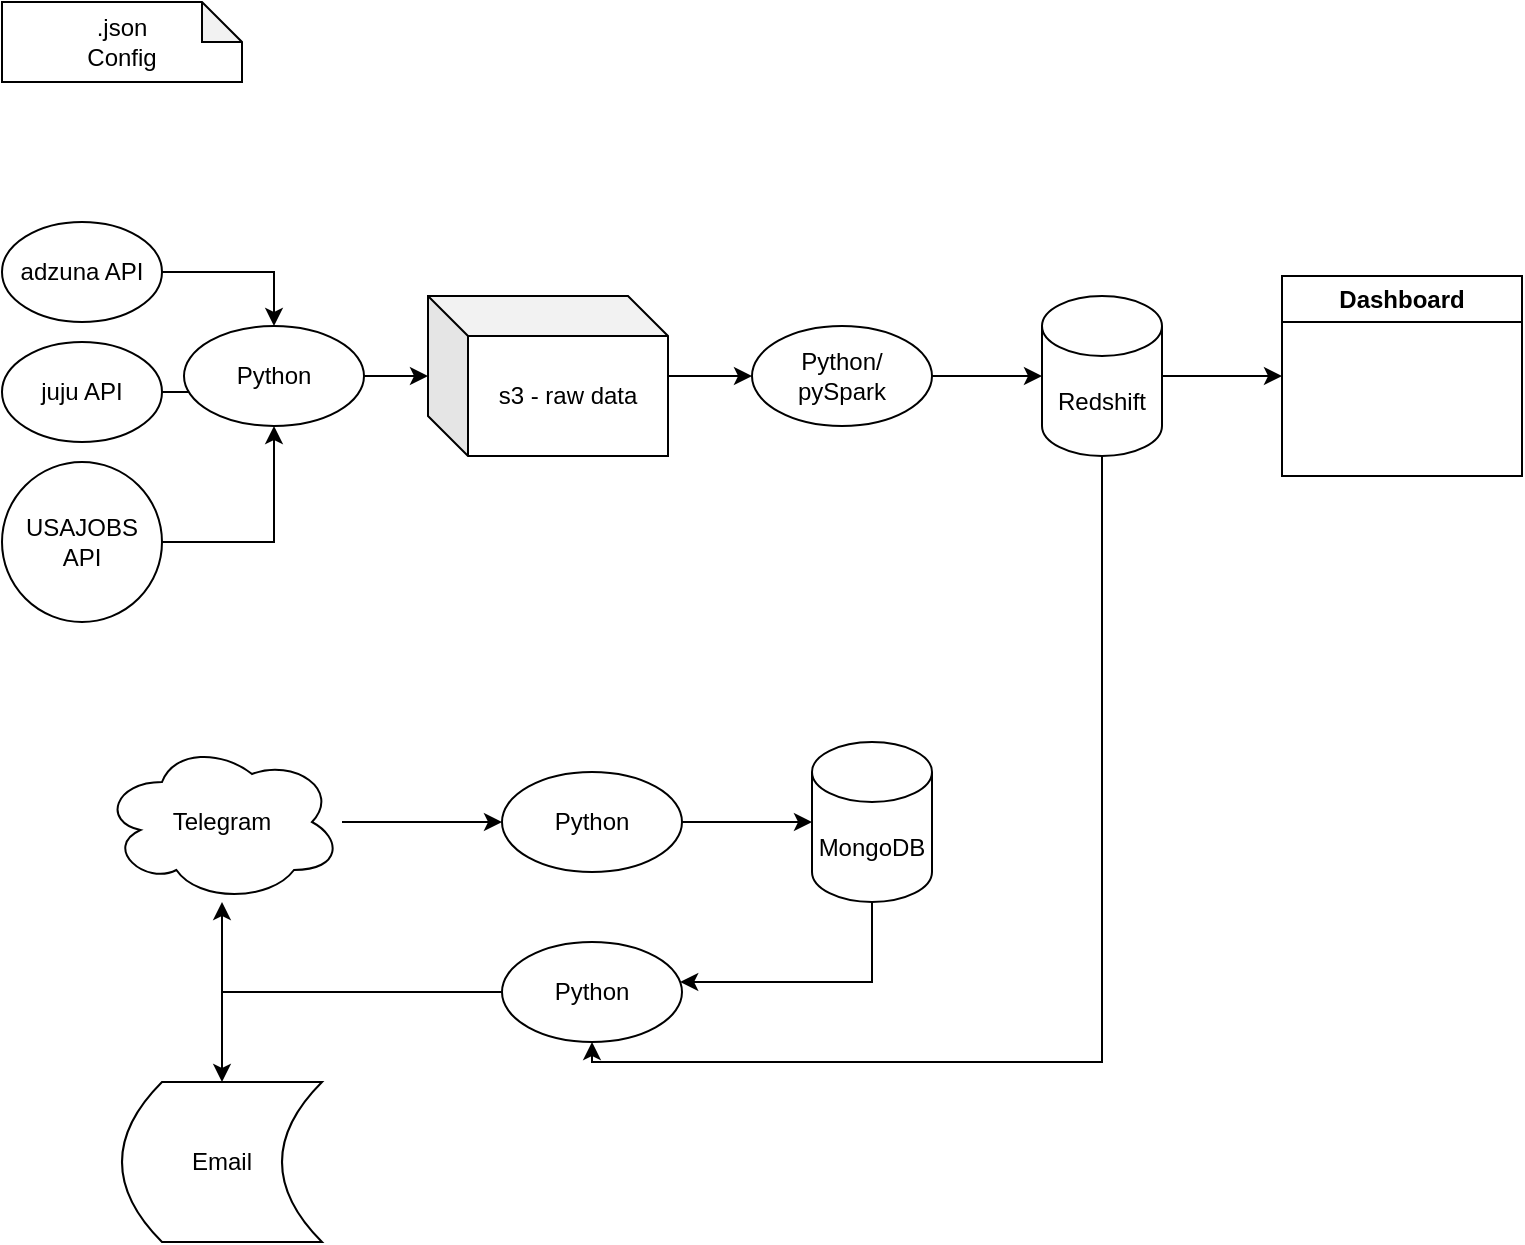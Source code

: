 <mxfile version="28.0.7">
  <diagram name="Page-1" id="qItH3wJwmk5mczzd3ZjL">
    <mxGraphModel dx="1426" dy="761" grid="1" gridSize="10" guides="1" tooltips="1" connect="1" arrows="1" fold="1" page="1" pageScale="1" pageWidth="850" pageHeight="1100" math="0" shadow="0">
      <root>
        <mxCell id="0" />
        <mxCell id="1" parent="0" />
        <mxCell id="lSw5uee_YllzGAp6HlX9-29" style="edgeStyle=orthogonalEdgeStyle;rounded=0;orthogonalLoop=1;jettySize=auto;html=1;" parent="1" source="lSw5uee_YllzGAp6HlX9-18" target="lSw5uee_YllzGAp6HlX9-28" edge="1">
          <mxGeometry relative="1" as="geometry" />
        </mxCell>
        <mxCell id="lSw5uee_YllzGAp6HlX9-18" value="adzuna API" style="ellipse;whiteSpace=wrap;html=1;" parent="1" vertex="1">
          <mxGeometry x="30" y="160" width="80" height="50" as="geometry" />
        </mxCell>
        <mxCell id="lSw5uee_YllzGAp6HlX9-30" style="edgeStyle=orthogonalEdgeStyle;rounded=0;orthogonalLoop=1;jettySize=auto;html=1;" parent="1" source="lSw5uee_YllzGAp6HlX9-20" target="lSw5uee_YllzGAp6HlX9-28" edge="1">
          <mxGeometry relative="1" as="geometry" />
        </mxCell>
        <mxCell id="lSw5uee_YllzGAp6HlX9-20" value="juju API" style="ellipse;whiteSpace=wrap;html=1;" parent="1" vertex="1">
          <mxGeometry x="30" y="220" width="80" height="50" as="geometry" />
        </mxCell>
        <mxCell id="lSw5uee_YllzGAp6HlX9-31" style="edgeStyle=orthogonalEdgeStyle;rounded=0;orthogonalLoop=1;jettySize=auto;html=1;" parent="1" source="lSw5uee_YllzGAp6HlX9-21" target="lSw5uee_YllzGAp6HlX9-28" edge="1">
          <mxGeometry relative="1" as="geometry" />
        </mxCell>
        <mxCell id="lSw5uee_YllzGAp6HlX9-21" value="USAJOBS API" style="ellipse;whiteSpace=wrap;html=1;aspect=fixed;" parent="1" vertex="1">
          <mxGeometry x="30" y="280" width="80" height="80" as="geometry" />
        </mxCell>
        <mxCell id="lSw5uee_YllzGAp6HlX9-34" style="edgeStyle=orthogonalEdgeStyle;rounded=0;orthogonalLoop=1;jettySize=auto;html=1;entryX=0;entryY=0.5;entryDx=0;entryDy=0;" parent="1" source="lSw5uee_YllzGAp6HlX9-25" target="lSw5uee_YllzGAp6HlX9-27" edge="1">
          <mxGeometry relative="1" as="geometry" />
        </mxCell>
        <mxCell id="lSw5uee_YllzGAp6HlX9-25" value="s3 - raw data" style="shape=cube;whiteSpace=wrap;html=1;boundedLbl=1;backgroundOutline=1;darkOpacity=0.05;darkOpacity2=0.1;" parent="1" vertex="1">
          <mxGeometry x="243" y="197" width="120" height="80" as="geometry" />
        </mxCell>
        <mxCell id="lSw5uee_YllzGAp6HlX9-26" value=".json&lt;div&gt;Config&lt;/div&gt;" style="shape=note;whiteSpace=wrap;html=1;backgroundOutline=1;darkOpacity=0.05;size=20;" parent="1" vertex="1">
          <mxGeometry x="30" y="50" width="120" height="40" as="geometry" />
        </mxCell>
        <mxCell id="lSw5uee_YllzGAp6HlX9-36" style="edgeStyle=orthogonalEdgeStyle;rounded=0;orthogonalLoop=1;jettySize=auto;html=1;" parent="1" source="lSw5uee_YllzGAp6HlX9-27" target="lSw5uee_YllzGAp6HlX9-35" edge="1">
          <mxGeometry relative="1" as="geometry" />
        </mxCell>
        <mxCell id="lSw5uee_YllzGAp6HlX9-27" value="Python/&lt;div&gt;pySpark&lt;/div&gt;" style="ellipse;whiteSpace=wrap;html=1;" parent="1" vertex="1">
          <mxGeometry x="405" y="212" width="90" height="50" as="geometry" />
        </mxCell>
        <mxCell id="lSw5uee_YllzGAp6HlX9-33" style="edgeStyle=orthogonalEdgeStyle;rounded=0;orthogonalLoop=1;jettySize=auto;html=1;" parent="1" source="lSw5uee_YllzGAp6HlX9-28" target="lSw5uee_YllzGAp6HlX9-25" edge="1">
          <mxGeometry relative="1" as="geometry" />
        </mxCell>
        <mxCell id="lSw5uee_YllzGAp6HlX9-28" value="Python" style="ellipse;whiteSpace=wrap;html=1;" parent="1" vertex="1">
          <mxGeometry x="121" y="212" width="90" height="50" as="geometry" />
        </mxCell>
        <mxCell id="lSw5uee_YllzGAp6HlX9-39" style="edgeStyle=orthogonalEdgeStyle;rounded=0;orthogonalLoop=1;jettySize=auto;html=1;entryX=0;entryY=0.5;entryDx=0;entryDy=0;" parent="1" source="lSw5uee_YllzGAp6HlX9-35" target="lSw5uee_YllzGAp6HlX9-38" edge="1">
          <mxGeometry relative="1" as="geometry" />
        </mxCell>
        <mxCell id="yJXD0WaHyucNbzyFDgN4-2" style="edgeStyle=orthogonalEdgeStyle;rounded=0;orthogonalLoop=1;jettySize=auto;html=1;" edge="1" parent="1" source="lSw5uee_YllzGAp6HlX9-35" target="lSw5uee_YllzGAp6HlX9-46">
          <mxGeometry relative="1" as="geometry">
            <Array as="points">
              <mxPoint x="580" y="580" />
              <mxPoint x="325" y="580" />
            </Array>
          </mxGeometry>
        </mxCell>
        <mxCell id="lSw5uee_YllzGAp6HlX9-35" value="Redshift" style="shape=cylinder3;whiteSpace=wrap;html=1;boundedLbl=1;backgroundOutline=1;size=15;" parent="1" vertex="1">
          <mxGeometry x="550" y="197" width="60" height="80" as="geometry" />
        </mxCell>
        <mxCell id="lSw5uee_YllzGAp6HlX9-38" value="Dashboard" style="swimlane;whiteSpace=wrap;html=1;" parent="1" vertex="1">
          <mxGeometry x="670" y="187" width="120" height="100" as="geometry" />
        </mxCell>
        <mxCell id="lSw5uee_YllzGAp6HlX9-42" style="edgeStyle=orthogonalEdgeStyle;rounded=0;orthogonalLoop=1;jettySize=auto;html=1;entryX=0;entryY=0.5;entryDx=0;entryDy=0;" parent="1" source="lSw5uee_YllzGAp6HlX9-40" target="lSw5uee_YllzGAp6HlX9-41" edge="1">
          <mxGeometry relative="1" as="geometry" />
        </mxCell>
        <mxCell id="lSw5uee_YllzGAp6HlX9-40" value="Telegram" style="ellipse;shape=cloud;whiteSpace=wrap;html=1;" parent="1" vertex="1">
          <mxGeometry x="80" y="420" width="120" height="80" as="geometry" />
        </mxCell>
        <mxCell id="lSw5uee_YllzGAp6HlX9-41" value="Python" style="ellipse;whiteSpace=wrap;html=1;" parent="1" vertex="1">
          <mxGeometry x="280" y="435" width="90" height="50" as="geometry" />
        </mxCell>
        <mxCell id="lSw5uee_YllzGAp6HlX9-47" style="edgeStyle=orthogonalEdgeStyle;rounded=0;orthogonalLoop=1;jettySize=auto;html=1;" parent="1" source="lSw5uee_YllzGAp6HlX9-44" target="lSw5uee_YllzGAp6HlX9-46" edge="1">
          <mxGeometry relative="1" as="geometry">
            <Array as="points">
              <mxPoint x="465" y="540" />
            </Array>
          </mxGeometry>
        </mxCell>
        <mxCell id="lSw5uee_YllzGAp6HlX9-44" value="MongoDB" style="shape=cylinder3;whiteSpace=wrap;html=1;boundedLbl=1;backgroundOutline=1;size=15;" parent="1" vertex="1">
          <mxGeometry x="435" y="420" width="60" height="80" as="geometry" />
        </mxCell>
        <mxCell id="lSw5uee_YllzGAp6HlX9-45" style="edgeStyle=orthogonalEdgeStyle;rounded=0;orthogonalLoop=1;jettySize=auto;html=1;entryX=0;entryY=0.5;entryDx=0;entryDy=0;entryPerimeter=0;" parent="1" source="lSw5uee_YllzGAp6HlX9-41" target="lSw5uee_YllzGAp6HlX9-44" edge="1">
          <mxGeometry relative="1" as="geometry" />
        </mxCell>
        <mxCell id="lSw5uee_YllzGAp6HlX9-50" style="edgeStyle=orthogonalEdgeStyle;rounded=0;orthogonalLoop=1;jettySize=auto;html=1;" parent="1" source="lSw5uee_YllzGAp6HlX9-46" target="lSw5uee_YllzGAp6HlX9-40" edge="1">
          <mxGeometry relative="1" as="geometry" />
        </mxCell>
        <mxCell id="lSw5uee_YllzGAp6HlX9-52" style="edgeStyle=orthogonalEdgeStyle;rounded=0;orthogonalLoop=1;jettySize=auto;html=1;" parent="1" source="lSw5uee_YllzGAp6HlX9-46" target="lSw5uee_YllzGAp6HlX9-51" edge="1">
          <mxGeometry relative="1" as="geometry" />
        </mxCell>
        <mxCell id="lSw5uee_YllzGAp6HlX9-46" value="Python" style="ellipse;whiteSpace=wrap;html=1;" parent="1" vertex="1">
          <mxGeometry x="280" y="520" width="90" height="50" as="geometry" />
        </mxCell>
        <mxCell id="lSw5uee_YllzGAp6HlX9-51" value="Email" style="shape=dataStorage;whiteSpace=wrap;html=1;fixedSize=1;" parent="1" vertex="1">
          <mxGeometry x="90" y="590" width="100" height="80" as="geometry" />
        </mxCell>
      </root>
    </mxGraphModel>
  </diagram>
</mxfile>
